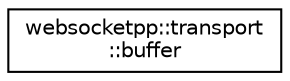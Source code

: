 digraph "Graphical Class Hierarchy"
{
  edge [fontname="Helvetica",fontsize="10",labelfontname="Helvetica",labelfontsize="10"];
  node [fontname="Helvetica",fontsize="10",shape=record];
  rankdir="LR";
  Node0 [label="websocketpp::transport\l::buffer",height=0.2,width=0.4,color="black", fillcolor="white", style="filled",URL="$structwebsocketpp_1_1transport_1_1buffer.html",tooltip="A simple utility buffer class. "];
}
